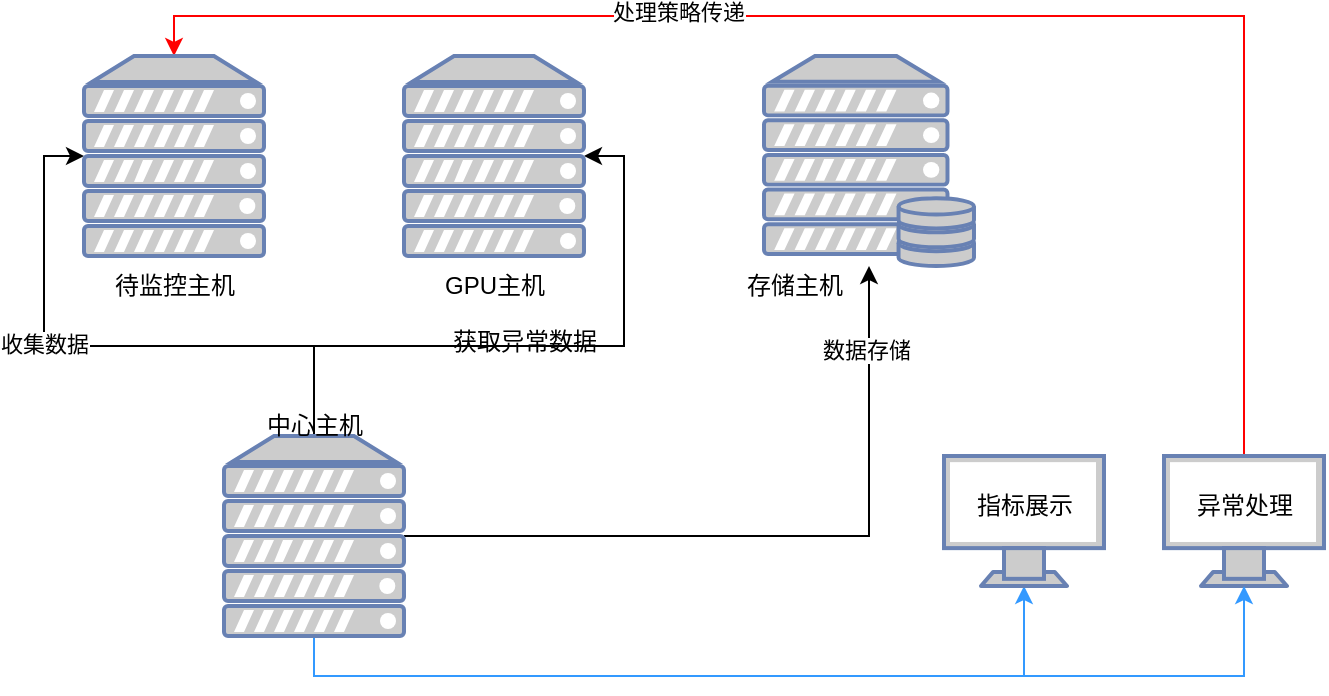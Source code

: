 <mxfile version="21.6.9" type="github">
  <diagram name="第 1 页" id="8RlSk1Tyo_QDvThtbTEH">
    <mxGraphModel dx="1379" dy="751" grid="1" gridSize="10" guides="1" tooltips="1" connect="1" arrows="1" fold="1" page="1" pageScale="1" pageWidth="827" pageHeight="1169" math="0" shadow="0">
      <root>
        <mxCell id="0" />
        <mxCell id="1" parent="0" />
        <mxCell id="G30NgRmQydbwYXesfuQm-26" style="edgeStyle=orthogonalEdgeStyle;rounded=0;orthogonalLoop=1;jettySize=auto;html=1;exitX=0.5;exitY=0;exitDx=0;exitDy=0;exitPerimeter=0;entryX=0.5;entryY=0;entryDx=0;entryDy=0;entryPerimeter=0;strokeColor=#ff0000;" edge="1" parent="1" source="G30NgRmQydbwYXesfuQm-23" target="G30NgRmQydbwYXesfuQm-5">
          <mxGeometry relative="1" as="geometry" />
        </mxCell>
        <mxCell id="G30NgRmQydbwYXesfuQm-27" value="处理策略传递" style="edgeLabel;html=1;align=center;verticalAlign=middle;resizable=0;points=[];" vertex="1" connectable="0" parent="G30NgRmQydbwYXesfuQm-26">
          <mxGeometry x="0.298" y="-2" relative="1" as="geometry">
            <mxPoint as="offset" />
          </mxGeometry>
        </mxCell>
        <mxCell id="G30NgRmQydbwYXesfuQm-23" value="" style="fontColor=#0066CC;verticalAlign=top;verticalLabelPosition=bottom;labelPosition=center;align=center;html=1;outlineConnect=0;fillColor=#CCCCCC;strokeColor=#6881B3;gradientColor=none;gradientDirection=north;strokeWidth=2;shape=mxgraph.networks.monitor;" vertex="1" parent="1">
          <mxGeometry x="640" y="280" width="80" height="65" as="geometry" />
        </mxCell>
        <mxCell id="G30NgRmQydbwYXesfuQm-7" style="edgeStyle=orthogonalEdgeStyle;rounded=0;orthogonalLoop=1;jettySize=auto;html=1;exitX=0.5;exitY=0;exitDx=0;exitDy=0;exitPerimeter=0;entryX=0;entryY=0.5;entryDx=0;entryDy=0;entryPerimeter=0;" edge="1" parent="1" source="G30NgRmQydbwYXesfuQm-1" target="G30NgRmQydbwYXesfuQm-5">
          <mxGeometry relative="1" as="geometry" />
        </mxCell>
        <mxCell id="G30NgRmQydbwYXesfuQm-8" value="收集数据" style="edgeLabel;html=1;align=center;verticalAlign=middle;resizable=0;points=[];" vertex="1" connectable="0" parent="G30NgRmQydbwYXesfuQm-7">
          <mxGeometry x="0.232" relative="1" as="geometry">
            <mxPoint as="offset" />
          </mxGeometry>
        </mxCell>
        <mxCell id="G30NgRmQydbwYXesfuQm-11" style="edgeStyle=orthogonalEdgeStyle;rounded=0;orthogonalLoop=1;jettySize=auto;html=1;exitX=0.5;exitY=0;exitDx=0;exitDy=0;exitPerimeter=0;entryX=1;entryY=0.5;entryDx=0;entryDy=0;entryPerimeter=0;" edge="1" parent="1" source="G30NgRmQydbwYXesfuQm-1" target="G30NgRmQydbwYXesfuQm-9">
          <mxGeometry relative="1" as="geometry" />
        </mxCell>
        <mxCell id="G30NgRmQydbwYXesfuQm-15" style="edgeStyle=orthogonalEdgeStyle;rounded=0;orthogonalLoop=1;jettySize=auto;html=1;exitX=1;exitY=0.5;exitDx=0;exitDy=0;exitPerimeter=0;" edge="1" parent="1" source="G30NgRmQydbwYXesfuQm-1" target="G30NgRmQydbwYXesfuQm-14">
          <mxGeometry relative="1" as="geometry" />
        </mxCell>
        <mxCell id="G30NgRmQydbwYXesfuQm-16" value="数据存储" style="edgeLabel;html=1;align=center;verticalAlign=middle;resizable=0;points=[];" vertex="1" connectable="0" parent="G30NgRmQydbwYXesfuQm-15">
          <mxGeometry x="0.777" y="3" relative="1" as="geometry">
            <mxPoint x="1" y="1" as="offset" />
          </mxGeometry>
        </mxCell>
        <mxCell id="G30NgRmQydbwYXesfuQm-24" style="edgeStyle=orthogonalEdgeStyle;rounded=0;orthogonalLoop=1;jettySize=auto;html=1;exitX=0.5;exitY=1;exitDx=0;exitDy=0;exitPerimeter=0;entryX=0.5;entryY=1;entryDx=0;entryDy=0;entryPerimeter=0;strokeColor=#3399FF;" edge="1" parent="1" source="G30NgRmQydbwYXesfuQm-1" target="G30NgRmQydbwYXesfuQm-13">
          <mxGeometry relative="1" as="geometry" />
        </mxCell>
        <mxCell id="G30NgRmQydbwYXesfuQm-25" style="edgeStyle=orthogonalEdgeStyle;rounded=0;orthogonalLoop=1;jettySize=auto;html=1;exitX=0.5;exitY=1;exitDx=0;exitDy=0;exitPerimeter=0;entryX=0.5;entryY=1;entryDx=0;entryDy=0;entryPerimeter=0;strokeColor=#3399FF;" edge="1" parent="1" source="G30NgRmQydbwYXesfuQm-1" target="G30NgRmQydbwYXesfuQm-23">
          <mxGeometry relative="1" as="geometry" />
        </mxCell>
        <mxCell id="G30NgRmQydbwYXesfuQm-1" value="" style="fontColor=#0066CC;verticalAlign=top;verticalLabelPosition=bottom;labelPosition=center;align=center;html=1;outlineConnect=0;fillColor=#CCCCCC;strokeColor=#6881B3;gradientColor=none;gradientDirection=north;strokeWidth=2;shape=mxgraph.networks.server;" vertex="1" parent="1">
          <mxGeometry x="170" y="270" width="90" height="100" as="geometry" />
        </mxCell>
        <mxCell id="G30NgRmQydbwYXesfuQm-2" value="中心主机" style="text;html=1;align=center;verticalAlign=middle;resizable=0;points=[];autosize=1;strokeColor=none;fillColor=none;" vertex="1" parent="1">
          <mxGeometry x="180" y="250" width="70" height="30" as="geometry" />
        </mxCell>
        <mxCell id="G30NgRmQydbwYXesfuQm-5" value="" style="fontColor=#0066CC;verticalAlign=top;verticalLabelPosition=bottom;labelPosition=center;align=center;html=1;outlineConnect=0;fillColor=#CCCCCC;strokeColor=#6881B3;gradientColor=none;gradientDirection=north;strokeWidth=2;shape=mxgraph.networks.server;" vertex="1" parent="1">
          <mxGeometry x="100" y="80" width="90" height="100" as="geometry" />
        </mxCell>
        <mxCell id="G30NgRmQydbwYXesfuQm-6" value="待监控主机" style="text;html=1;align=center;verticalAlign=middle;resizable=0;points=[];autosize=1;strokeColor=none;fillColor=none;" vertex="1" parent="1">
          <mxGeometry x="105" y="180" width="80" height="30" as="geometry" />
        </mxCell>
        <mxCell id="G30NgRmQydbwYXesfuQm-9" value="" style="fontColor=#0066CC;verticalAlign=top;verticalLabelPosition=bottom;labelPosition=center;align=center;html=1;outlineConnect=0;fillColor=#CCCCCC;strokeColor=#6881B3;gradientColor=none;gradientDirection=north;strokeWidth=2;shape=mxgraph.networks.server;" vertex="1" parent="1">
          <mxGeometry x="260" y="80" width="90" height="100" as="geometry" />
        </mxCell>
        <mxCell id="G30NgRmQydbwYXesfuQm-10" value="GPU主机" style="text;html=1;align=center;verticalAlign=middle;resizable=0;points=[];autosize=1;strokeColor=none;fillColor=none;" vertex="1" parent="1">
          <mxGeometry x="270" y="180" width="70" height="30" as="geometry" />
        </mxCell>
        <mxCell id="G30NgRmQydbwYXesfuQm-12" value="获取异常数据" style="text;html=1;align=center;verticalAlign=middle;resizable=0;points=[];autosize=1;strokeColor=none;fillColor=none;" vertex="1" parent="1">
          <mxGeometry x="270" y="208" width="100" height="30" as="geometry" />
        </mxCell>
        <mxCell id="G30NgRmQydbwYXesfuQm-13" value="" style="fontColor=#0066CC;verticalAlign=top;verticalLabelPosition=bottom;labelPosition=center;align=center;html=1;outlineConnect=0;fillColor=#CCCCCC;strokeColor=#6881B3;gradientColor=none;gradientDirection=north;strokeWidth=2;shape=mxgraph.networks.monitor;" vertex="1" parent="1">
          <mxGeometry x="530" y="280" width="80" height="65" as="geometry" />
        </mxCell>
        <mxCell id="G30NgRmQydbwYXesfuQm-14" value="" style="fontColor=#0066CC;verticalAlign=top;verticalLabelPosition=bottom;labelPosition=center;align=center;html=1;outlineConnect=0;fillColor=#CCCCCC;strokeColor=#6881B3;gradientColor=none;gradientDirection=north;strokeWidth=2;shape=mxgraph.networks.server_storage;" vertex="1" parent="1">
          <mxGeometry x="440" y="80" width="105" height="105" as="geometry" />
        </mxCell>
        <mxCell id="G30NgRmQydbwYXesfuQm-17" value="存储主机" style="text;html=1;align=center;verticalAlign=middle;resizable=0;points=[];autosize=1;strokeColor=none;fillColor=none;" vertex="1" parent="1">
          <mxGeometry x="420" y="180" width="70" height="30" as="geometry" />
        </mxCell>
        <mxCell id="G30NgRmQydbwYXesfuQm-21" value="指标展示" style="text;html=1;align=center;verticalAlign=middle;resizable=0;points=[];autosize=1;strokeColor=none;fillColor=none;" vertex="1" parent="1">
          <mxGeometry x="535" y="290" width="70" height="30" as="geometry" />
        </mxCell>
        <mxCell id="G30NgRmQydbwYXesfuQm-22" value="异常处理" style="text;html=1;align=center;verticalAlign=middle;resizable=0;points=[];autosize=1;strokeColor=none;fillColor=none;" vertex="1" parent="1">
          <mxGeometry x="645" y="290" width="70" height="30" as="geometry" />
        </mxCell>
      </root>
    </mxGraphModel>
  </diagram>
</mxfile>
